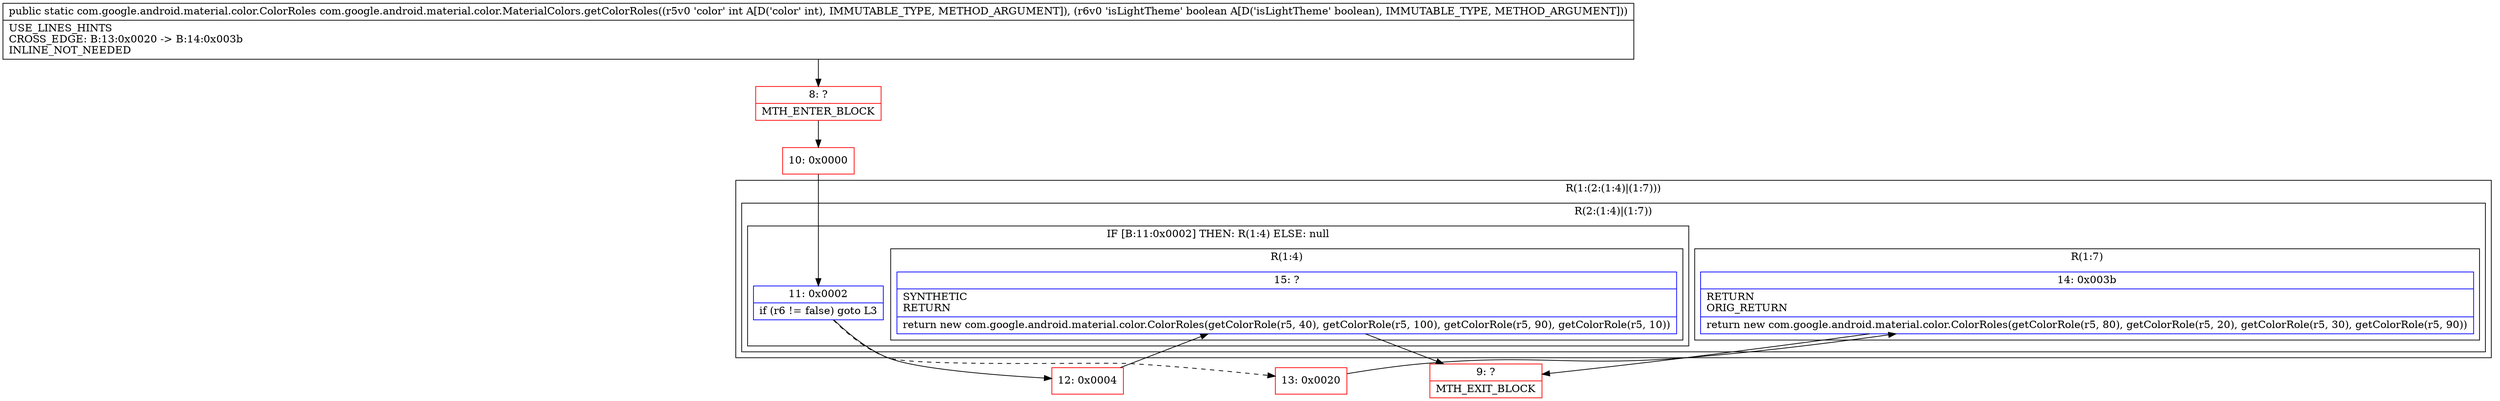digraph "CFG forcom.google.android.material.color.MaterialColors.getColorRoles(IZ)Lcom\/google\/android\/material\/color\/ColorRoles;" {
subgraph cluster_Region_27890063 {
label = "R(1:(2:(1:4)|(1:7)))";
node [shape=record,color=blue];
subgraph cluster_Region_1568330412 {
label = "R(2:(1:4)|(1:7))";
node [shape=record,color=blue];
subgraph cluster_IfRegion_1420031576 {
label = "IF [B:11:0x0002] THEN: R(1:4) ELSE: null";
node [shape=record,color=blue];
Node_11 [shape=record,label="{11\:\ 0x0002|if (r6 != false) goto L3\l}"];
subgraph cluster_Region_165785739 {
label = "R(1:4)";
node [shape=record,color=blue];
Node_15 [shape=record,label="{15\:\ ?|SYNTHETIC\lRETURN\l|return new com.google.android.material.color.ColorRoles(getColorRole(r5, 40), getColorRole(r5, 100), getColorRole(r5, 90), getColorRole(r5, 10))\l}"];
}
}
subgraph cluster_Region_1149861329 {
label = "R(1:7)";
node [shape=record,color=blue];
Node_14 [shape=record,label="{14\:\ 0x003b|RETURN\lORIG_RETURN\l|return new com.google.android.material.color.ColorRoles(getColorRole(r5, 80), getColorRole(r5, 20), getColorRole(r5, 30), getColorRole(r5, 90))\l}"];
}
}
}
Node_8 [shape=record,color=red,label="{8\:\ ?|MTH_ENTER_BLOCK\l}"];
Node_10 [shape=record,color=red,label="{10\:\ 0x0000}"];
Node_12 [shape=record,color=red,label="{12\:\ 0x0004}"];
Node_9 [shape=record,color=red,label="{9\:\ ?|MTH_EXIT_BLOCK\l}"];
Node_13 [shape=record,color=red,label="{13\:\ 0x0020}"];
MethodNode[shape=record,label="{public static com.google.android.material.color.ColorRoles com.google.android.material.color.MaterialColors.getColorRoles((r5v0 'color' int A[D('color' int), IMMUTABLE_TYPE, METHOD_ARGUMENT]), (r6v0 'isLightTheme' boolean A[D('isLightTheme' boolean), IMMUTABLE_TYPE, METHOD_ARGUMENT]))  | USE_LINES_HINTS\lCROSS_EDGE: B:13:0x0020 \-\> B:14:0x003b\lINLINE_NOT_NEEDED\l}"];
MethodNode -> Node_8;Node_11 -> Node_12;
Node_11 -> Node_13[style=dashed];
Node_15 -> Node_9;
Node_14 -> Node_9;
Node_8 -> Node_10;
Node_10 -> Node_11;
Node_12 -> Node_15;
Node_13 -> Node_14;
}

